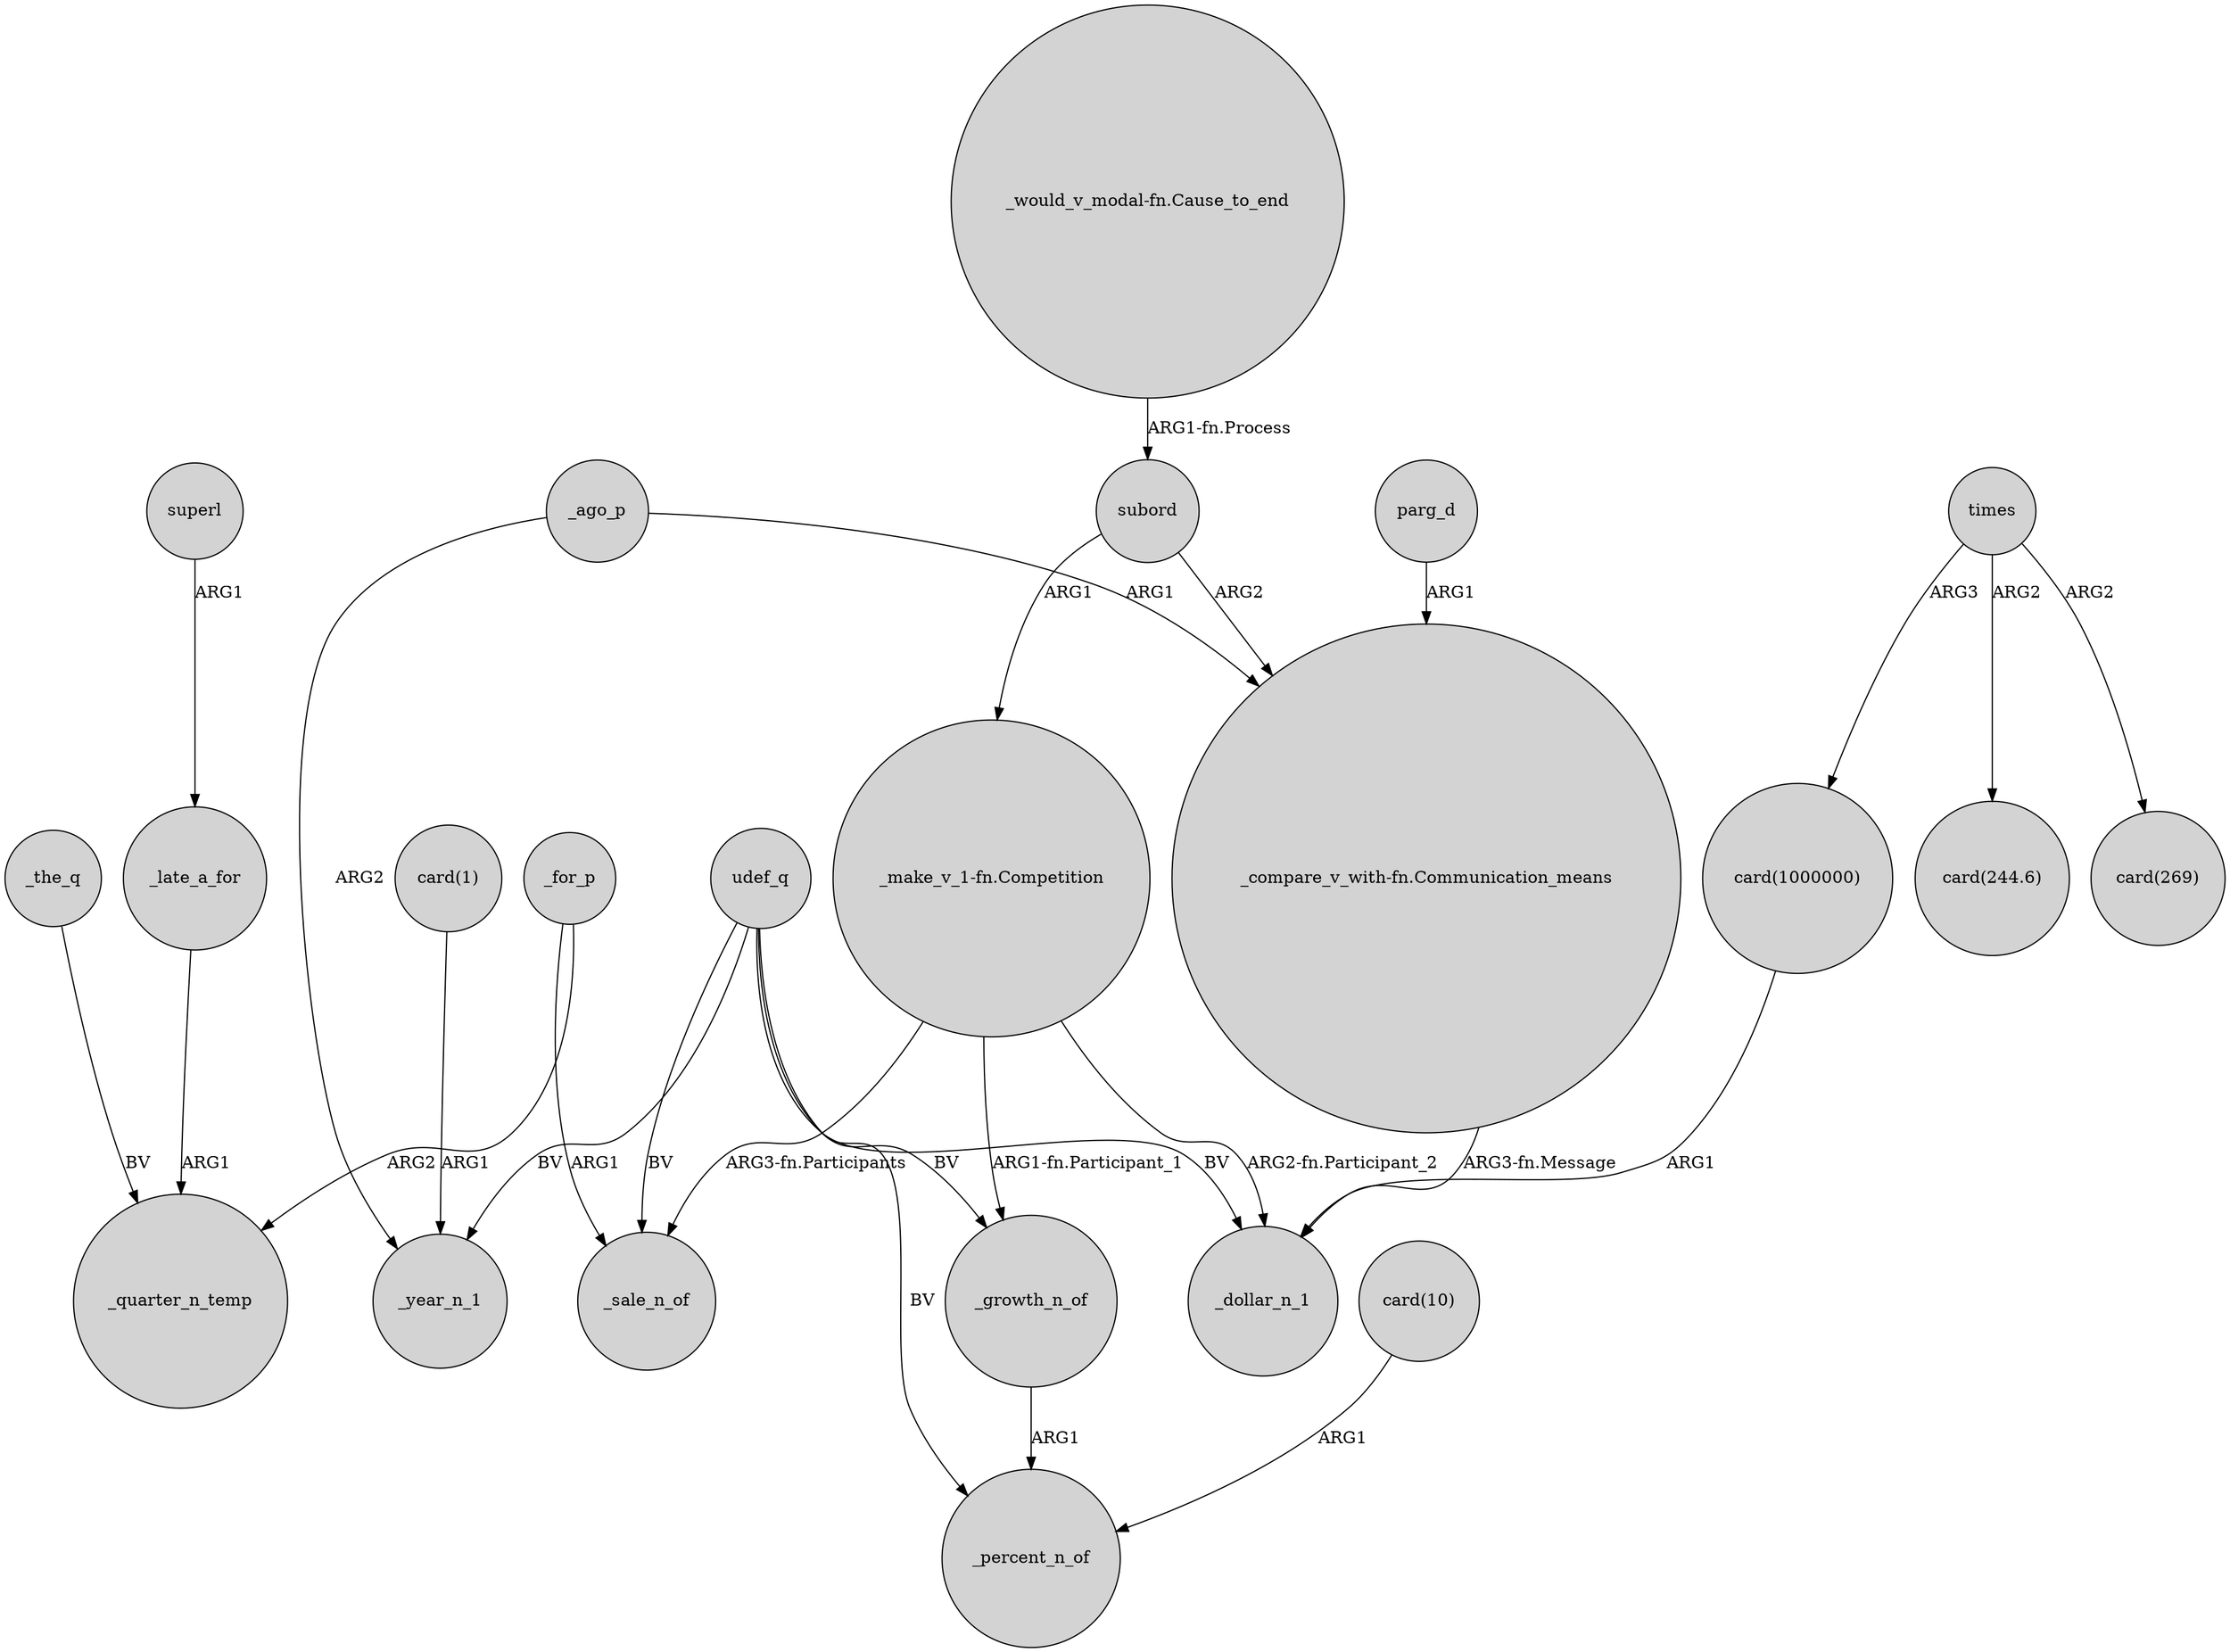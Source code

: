 digraph {
	node [shape=circle style=filled]
	"_would_v_modal-fn.Cause_to_end" -> subord [label="ARG1-fn.Process"]
	_late_a_for -> _quarter_n_temp [label=ARG1]
	_for_p -> _sale_n_of [label=ARG1]
	"card(1)" -> _year_n_1 [label=ARG1]
	_the_q -> _quarter_n_temp [label=BV]
	superl -> _late_a_for [label=ARG1]
	times -> "card(1000000)" [label=ARG3]
	"_make_v_1-fn.Competition" -> _dollar_n_1 [label="ARG2-fn.Participant_2"]
	udef_q -> _sale_n_of [label=BV]
	_ago_p -> "_compare_v_with-fn.Communication_means" [label=ARG1]
	parg_d -> "_compare_v_with-fn.Communication_means" [label=ARG1]
	times -> "card(244.6)" [label=ARG2]
	_growth_n_of -> _percent_n_of [label=ARG1]
	_for_p -> _quarter_n_temp [label=ARG2]
	udef_q -> _percent_n_of [label=BV]
	"_compare_v_with-fn.Communication_means" -> _dollar_n_1 [label="ARG3-fn.Message"]
	subord -> "_compare_v_with-fn.Communication_means" [label=ARG2]
	"_make_v_1-fn.Competition" -> _sale_n_of [label="ARG3-fn.Participants"]
	udef_q -> _dollar_n_1 [label=BV]
	"card(10)" -> _percent_n_of [label=ARG1]
	"card(1000000)" -> _dollar_n_1 [label=ARG1]
	udef_q -> _growth_n_of [label=BV]
	_ago_p -> _year_n_1 [label=ARG2]
	subord -> "_make_v_1-fn.Competition" [label=ARG1]
	udef_q -> _year_n_1 [label=BV]
	"_make_v_1-fn.Competition" -> _growth_n_of [label="ARG1-fn.Participant_1"]
	times -> "card(269)" [label=ARG2]
}
